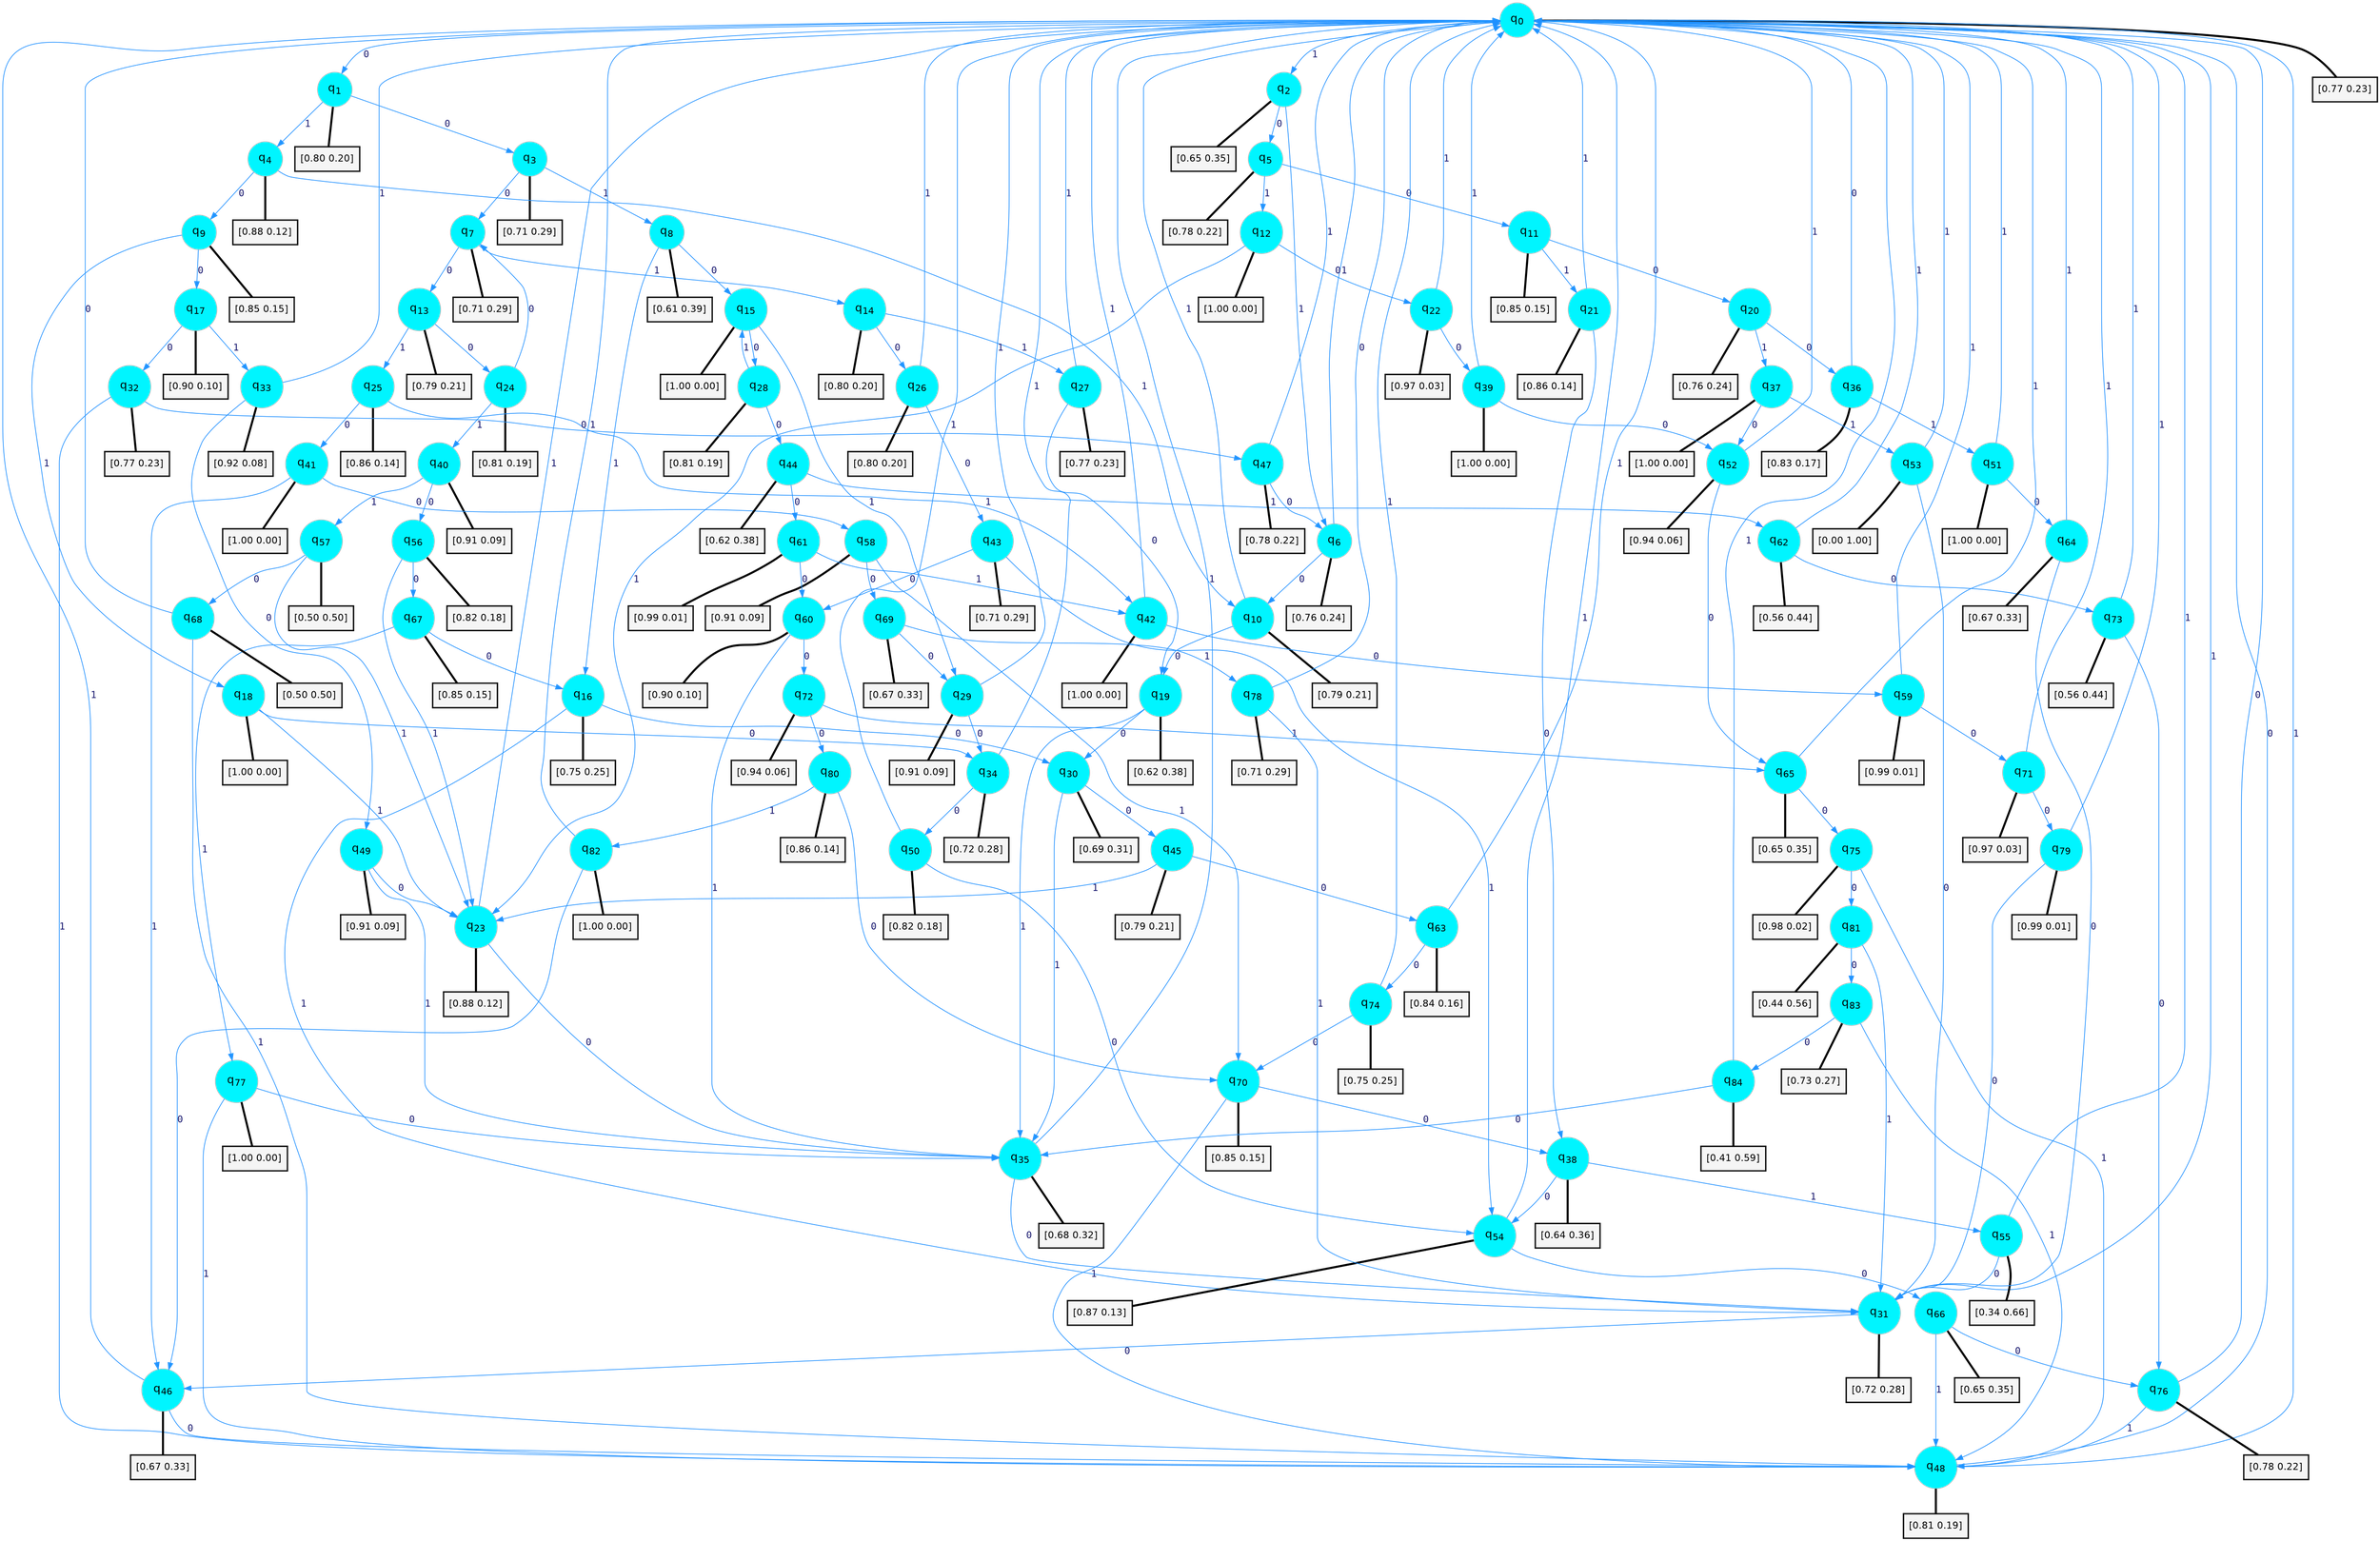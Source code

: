digraph G {
graph [
bgcolor=transparent, dpi=300, rankdir=TD, size="40,25"];
node [
color=gray, fillcolor=turquoise1, fontcolor=black, fontname=Helvetica, fontsize=16, fontweight=bold, shape=circle, style=filled];
edge [
arrowsize=1, color=dodgerblue1, fontcolor=midnightblue, fontname=courier, fontweight=bold, penwidth=1, style=solid, weight=20];
0[label=<q<SUB>0</SUB>>];
1[label=<q<SUB>1</SUB>>];
2[label=<q<SUB>2</SUB>>];
3[label=<q<SUB>3</SUB>>];
4[label=<q<SUB>4</SUB>>];
5[label=<q<SUB>5</SUB>>];
6[label=<q<SUB>6</SUB>>];
7[label=<q<SUB>7</SUB>>];
8[label=<q<SUB>8</SUB>>];
9[label=<q<SUB>9</SUB>>];
10[label=<q<SUB>10</SUB>>];
11[label=<q<SUB>11</SUB>>];
12[label=<q<SUB>12</SUB>>];
13[label=<q<SUB>13</SUB>>];
14[label=<q<SUB>14</SUB>>];
15[label=<q<SUB>15</SUB>>];
16[label=<q<SUB>16</SUB>>];
17[label=<q<SUB>17</SUB>>];
18[label=<q<SUB>18</SUB>>];
19[label=<q<SUB>19</SUB>>];
20[label=<q<SUB>20</SUB>>];
21[label=<q<SUB>21</SUB>>];
22[label=<q<SUB>22</SUB>>];
23[label=<q<SUB>23</SUB>>];
24[label=<q<SUB>24</SUB>>];
25[label=<q<SUB>25</SUB>>];
26[label=<q<SUB>26</SUB>>];
27[label=<q<SUB>27</SUB>>];
28[label=<q<SUB>28</SUB>>];
29[label=<q<SUB>29</SUB>>];
30[label=<q<SUB>30</SUB>>];
31[label=<q<SUB>31</SUB>>];
32[label=<q<SUB>32</SUB>>];
33[label=<q<SUB>33</SUB>>];
34[label=<q<SUB>34</SUB>>];
35[label=<q<SUB>35</SUB>>];
36[label=<q<SUB>36</SUB>>];
37[label=<q<SUB>37</SUB>>];
38[label=<q<SUB>38</SUB>>];
39[label=<q<SUB>39</SUB>>];
40[label=<q<SUB>40</SUB>>];
41[label=<q<SUB>41</SUB>>];
42[label=<q<SUB>42</SUB>>];
43[label=<q<SUB>43</SUB>>];
44[label=<q<SUB>44</SUB>>];
45[label=<q<SUB>45</SUB>>];
46[label=<q<SUB>46</SUB>>];
47[label=<q<SUB>47</SUB>>];
48[label=<q<SUB>48</SUB>>];
49[label=<q<SUB>49</SUB>>];
50[label=<q<SUB>50</SUB>>];
51[label=<q<SUB>51</SUB>>];
52[label=<q<SUB>52</SUB>>];
53[label=<q<SUB>53</SUB>>];
54[label=<q<SUB>54</SUB>>];
55[label=<q<SUB>55</SUB>>];
56[label=<q<SUB>56</SUB>>];
57[label=<q<SUB>57</SUB>>];
58[label=<q<SUB>58</SUB>>];
59[label=<q<SUB>59</SUB>>];
60[label=<q<SUB>60</SUB>>];
61[label=<q<SUB>61</SUB>>];
62[label=<q<SUB>62</SUB>>];
63[label=<q<SUB>63</SUB>>];
64[label=<q<SUB>64</SUB>>];
65[label=<q<SUB>65</SUB>>];
66[label=<q<SUB>66</SUB>>];
67[label=<q<SUB>67</SUB>>];
68[label=<q<SUB>68</SUB>>];
69[label=<q<SUB>69</SUB>>];
70[label=<q<SUB>70</SUB>>];
71[label=<q<SUB>71</SUB>>];
72[label=<q<SUB>72</SUB>>];
73[label=<q<SUB>73</SUB>>];
74[label=<q<SUB>74</SUB>>];
75[label=<q<SUB>75</SUB>>];
76[label=<q<SUB>76</SUB>>];
77[label=<q<SUB>77</SUB>>];
78[label=<q<SUB>78</SUB>>];
79[label=<q<SUB>79</SUB>>];
80[label=<q<SUB>80</SUB>>];
81[label=<q<SUB>81</SUB>>];
82[label=<q<SUB>82</SUB>>];
83[label=<q<SUB>83</SUB>>];
84[label=<q<SUB>84</SUB>>];
85[label="[0.77 0.23]", shape=box,fontcolor=black, fontname=Helvetica, fontsize=14, penwidth=2, fillcolor=whitesmoke,color=black];
86[label="[0.80 0.20]", shape=box,fontcolor=black, fontname=Helvetica, fontsize=14, penwidth=2, fillcolor=whitesmoke,color=black];
87[label="[0.65 0.35]", shape=box,fontcolor=black, fontname=Helvetica, fontsize=14, penwidth=2, fillcolor=whitesmoke,color=black];
88[label="[0.71 0.29]", shape=box,fontcolor=black, fontname=Helvetica, fontsize=14, penwidth=2, fillcolor=whitesmoke,color=black];
89[label="[0.88 0.12]", shape=box,fontcolor=black, fontname=Helvetica, fontsize=14, penwidth=2, fillcolor=whitesmoke,color=black];
90[label="[0.78 0.22]", shape=box,fontcolor=black, fontname=Helvetica, fontsize=14, penwidth=2, fillcolor=whitesmoke,color=black];
91[label="[0.76 0.24]", shape=box,fontcolor=black, fontname=Helvetica, fontsize=14, penwidth=2, fillcolor=whitesmoke,color=black];
92[label="[0.71 0.29]", shape=box,fontcolor=black, fontname=Helvetica, fontsize=14, penwidth=2, fillcolor=whitesmoke,color=black];
93[label="[0.61 0.39]", shape=box,fontcolor=black, fontname=Helvetica, fontsize=14, penwidth=2, fillcolor=whitesmoke,color=black];
94[label="[0.85 0.15]", shape=box,fontcolor=black, fontname=Helvetica, fontsize=14, penwidth=2, fillcolor=whitesmoke,color=black];
95[label="[0.79 0.21]", shape=box,fontcolor=black, fontname=Helvetica, fontsize=14, penwidth=2, fillcolor=whitesmoke,color=black];
96[label="[0.85 0.15]", shape=box,fontcolor=black, fontname=Helvetica, fontsize=14, penwidth=2, fillcolor=whitesmoke,color=black];
97[label="[1.00 0.00]", shape=box,fontcolor=black, fontname=Helvetica, fontsize=14, penwidth=2, fillcolor=whitesmoke,color=black];
98[label="[0.79 0.21]", shape=box,fontcolor=black, fontname=Helvetica, fontsize=14, penwidth=2, fillcolor=whitesmoke,color=black];
99[label="[0.80 0.20]", shape=box,fontcolor=black, fontname=Helvetica, fontsize=14, penwidth=2, fillcolor=whitesmoke,color=black];
100[label="[1.00 0.00]", shape=box,fontcolor=black, fontname=Helvetica, fontsize=14, penwidth=2, fillcolor=whitesmoke,color=black];
101[label="[0.75 0.25]", shape=box,fontcolor=black, fontname=Helvetica, fontsize=14, penwidth=2, fillcolor=whitesmoke,color=black];
102[label="[0.90 0.10]", shape=box,fontcolor=black, fontname=Helvetica, fontsize=14, penwidth=2, fillcolor=whitesmoke,color=black];
103[label="[1.00 0.00]", shape=box,fontcolor=black, fontname=Helvetica, fontsize=14, penwidth=2, fillcolor=whitesmoke,color=black];
104[label="[0.62 0.38]", shape=box,fontcolor=black, fontname=Helvetica, fontsize=14, penwidth=2, fillcolor=whitesmoke,color=black];
105[label="[0.76 0.24]", shape=box,fontcolor=black, fontname=Helvetica, fontsize=14, penwidth=2, fillcolor=whitesmoke,color=black];
106[label="[0.86 0.14]", shape=box,fontcolor=black, fontname=Helvetica, fontsize=14, penwidth=2, fillcolor=whitesmoke,color=black];
107[label="[0.97 0.03]", shape=box,fontcolor=black, fontname=Helvetica, fontsize=14, penwidth=2, fillcolor=whitesmoke,color=black];
108[label="[0.88 0.12]", shape=box,fontcolor=black, fontname=Helvetica, fontsize=14, penwidth=2, fillcolor=whitesmoke,color=black];
109[label="[0.81 0.19]", shape=box,fontcolor=black, fontname=Helvetica, fontsize=14, penwidth=2, fillcolor=whitesmoke,color=black];
110[label="[0.86 0.14]", shape=box,fontcolor=black, fontname=Helvetica, fontsize=14, penwidth=2, fillcolor=whitesmoke,color=black];
111[label="[0.80 0.20]", shape=box,fontcolor=black, fontname=Helvetica, fontsize=14, penwidth=2, fillcolor=whitesmoke,color=black];
112[label="[0.77 0.23]", shape=box,fontcolor=black, fontname=Helvetica, fontsize=14, penwidth=2, fillcolor=whitesmoke,color=black];
113[label="[0.81 0.19]", shape=box,fontcolor=black, fontname=Helvetica, fontsize=14, penwidth=2, fillcolor=whitesmoke,color=black];
114[label="[0.91 0.09]", shape=box,fontcolor=black, fontname=Helvetica, fontsize=14, penwidth=2, fillcolor=whitesmoke,color=black];
115[label="[0.69 0.31]", shape=box,fontcolor=black, fontname=Helvetica, fontsize=14, penwidth=2, fillcolor=whitesmoke,color=black];
116[label="[0.72 0.28]", shape=box,fontcolor=black, fontname=Helvetica, fontsize=14, penwidth=2, fillcolor=whitesmoke,color=black];
117[label="[0.77 0.23]", shape=box,fontcolor=black, fontname=Helvetica, fontsize=14, penwidth=2, fillcolor=whitesmoke,color=black];
118[label="[0.92 0.08]", shape=box,fontcolor=black, fontname=Helvetica, fontsize=14, penwidth=2, fillcolor=whitesmoke,color=black];
119[label="[0.72 0.28]", shape=box,fontcolor=black, fontname=Helvetica, fontsize=14, penwidth=2, fillcolor=whitesmoke,color=black];
120[label="[0.68 0.32]", shape=box,fontcolor=black, fontname=Helvetica, fontsize=14, penwidth=2, fillcolor=whitesmoke,color=black];
121[label="[0.83 0.17]", shape=box,fontcolor=black, fontname=Helvetica, fontsize=14, penwidth=2, fillcolor=whitesmoke,color=black];
122[label="[1.00 0.00]", shape=box,fontcolor=black, fontname=Helvetica, fontsize=14, penwidth=2, fillcolor=whitesmoke,color=black];
123[label="[0.64 0.36]", shape=box,fontcolor=black, fontname=Helvetica, fontsize=14, penwidth=2, fillcolor=whitesmoke,color=black];
124[label="[1.00 0.00]", shape=box,fontcolor=black, fontname=Helvetica, fontsize=14, penwidth=2, fillcolor=whitesmoke,color=black];
125[label="[0.91 0.09]", shape=box,fontcolor=black, fontname=Helvetica, fontsize=14, penwidth=2, fillcolor=whitesmoke,color=black];
126[label="[1.00 0.00]", shape=box,fontcolor=black, fontname=Helvetica, fontsize=14, penwidth=2, fillcolor=whitesmoke,color=black];
127[label="[1.00 0.00]", shape=box,fontcolor=black, fontname=Helvetica, fontsize=14, penwidth=2, fillcolor=whitesmoke,color=black];
128[label="[0.71 0.29]", shape=box,fontcolor=black, fontname=Helvetica, fontsize=14, penwidth=2, fillcolor=whitesmoke,color=black];
129[label="[0.62 0.38]", shape=box,fontcolor=black, fontname=Helvetica, fontsize=14, penwidth=2, fillcolor=whitesmoke,color=black];
130[label="[0.79 0.21]", shape=box,fontcolor=black, fontname=Helvetica, fontsize=14, penwidth=2, fillcolor=whitesmoke,color=black];
131[label="[0.67 0.33]", shape=box,fontcolor=black, fontname=Helvetica, fontsize=14, penwidth=2, fillcolor=whitesmoke,color=black];
132[label="[0.78 0.22]", shape=box,fontcolor=black, fontname=Helvetica, fontsize=14, penwidth=2, fillcolor=whitesmoke,color=black];
133[label="[0.81 0.19]", shape=box,fontcolor=black, fontname=Helvetica, fontsize=14, penwidth=2, fillcolor=whitesmoke,color=black];
134[label="[0.91 0.09]", shape=box,fontcolor=black, fontname=Helvetica, fontsize=14, penwidth=2, fillcolor=whitesmoke,color=black];
135[label="[0.82 0.18]", shape=box,fontcolor=black, fontname=Helvetica, fontsize=14, penwidth=2, fillcolor=whitesmoke,color=black];
136[label="[1.00 0.00]", shape=box,fontcolor=black, fontname=Helvetica, fontsize=14, penwidth=2, fillcolor=whitesmoke,color=black];
137[label="[0.94 0.06]", shape=box,fontcolor=black, fontname=Helvetica, fontsize=14, penwidth=2, fillcolor=whitesmoke,color=black];
138[label="[0.00 1.00]", shape=box,fontcolor=black, fontname=Helvetica, fontsize=14, penwidth=2, fillcolor=whitesmoke,color=black];
139[label="[0.87 0.13]", shape=box,fontcolor=black, fontname=Helvetica, fontsize=14, penwidth=2, fillcolor=whitesmoke,color=black];
140[label="[0.34 0.66]", shape=box,fontcolor=black, fontname=Helvetica, fontsize=14, penwidth=2, fillcolor=whitesmoke,color=black];
141[label="[0.82 0.18]", shape=box,fontcolor=black, fontname=Helvetica, fontsize=14, penwidth=2, fillcolor=whitesmoke,color=black];
142[label="[0.50 0.50]", shape=box,fontcolor=black, fontname=Helvetica, fontsize=14, penwidth=2, fillcolor=whitesmoke,color=black];
143[label="[0.91 0.09]", shape=box,fontcolor=black, fontname=Helvetica, fontsize=14, penwidth=2, fillcolor=whitesmoke,color=black];
144[label="[0.99 0.01]", shape=box,fontcolor=black, fontname=Helvetica, fontsize=14, penwidth=2, fillcolor=whitesmoke,color=black];
145[label="[0.90 0.10]", shape=box,fontcolor=black, fontname=Helvetica, fontsize=14, penwidth=2, fillcolor=whitesmoke,color=black];
146[label="[0.99 0.01]", shape=box,fontcolor=black, fontname=Helvetica, fontsize=14, penwidth=2, fillcolor=whitesmoke,color=black];
147[label="[0.56 0.44]", shape=box,fontcolor=black, fontname=Helvetica, fontsize=14, penwidth=2, fillcolor=whitesmoke,color=black];
148[label="[0.84 0.16]", shape=box,fontcolor=black, fontname=Helvetica, fontsize=14, penwidth=2, fillcolor=whitesmoke,color=black];
149[label="[0.67 0.33]", shape=box,fontcolor=black, fontname=Helvetica, fontsize=14, penwidth=2, fillcolor=whitesmoke,color=black];
150[label="[0.65 0.35]", shape=box,fontcolor=black, fontname=Helvetica, fontsize=14, penwidth=2, fillcolor=whitesmoke,color=black];
151[label="[0.65 0.35]", shape=box,fontcolor=black, fontname=Helvetica, fontsize=14, penwidth=2, fillcolor=whitesmoke,color=black];
152[label="[0.85 0.15]", shape=box,fontcolor=black, fontname=Helvetica, fontsize=14, penwidth=2, fillcolor=whitesmoke,color=black];
153[label="[0.50 0.50]", shape=box,fontcolor=black, fontname=Helvetica, fontsize=14, penwidth=2, fillcolor=whitesmoke,color=black];
154[label="[0.67 0.33]", shape=box,fontcolor=black, fontname=Helvetica, fontsize=14, penwidth=2, fillcolor=whitesmoke,color=black];
155[label="[0.85 0.15]", shape=box,fontcolor=black, fontname=Helvetica, fontsize=14, penwidth=2, fillcolor=whitesmoke,color=black];
156[label="[0.97 0.03]", shape=box,fontcolor=black, fontname=Helvetica, fontsize=14, penwidth=2, fillcolor=whitesmoke,color=black];
157[label="[0.94 0.06]", shape=box,fontcolor=black, fontname=Helvetica, fontsize=14, penwidth=2, fillcolor=whitesmoke,color=black];
158[label="[0.56 0.44]", shape=box,fontcolor=black, fontname=Helvetica, fontsize=14, penwidth=2, fillcolor=whitesmoke,color=black];
159[label="[0.75 0.25]", shape=box,fontcolor=black, fontname=Helvetica, fontsize=14, penwidth=2, fillcolor=whitesmoke,color=black];
160[label="[0.98 0.02]", shape=box,fontcolor=black, fontname=Helvetica, fontsize=14, penwidth=2, fillcolor=whitesmoke,color=black];
161[label="[0.78 0.22]", shape=box,fontcolor=black, fontname=Helvetica, fontsize=14, penwidth=2, fillcolor=whitesmoke,color=black];
162[label="[1.00 0.00]", shape=box,fontcolor=black, fontname=Helvetica, fontsize=14, penwidth=2, fillcolor=whitesmoke,color=black];
163[label="[0.71 0.29]", shape=box,fontcolor=black, fontname=Helvetica, fontsize=14, penwidth=2, fillcolor=whitesmoke,color=black];
164[label="[0.99 0.01]", shape=box,fontcolor=black, fontname=Helvetica, fontsize=14, penwidth=2, fillcolor=whitesmoke,color=black];
165[label="[0.86 0.14]", shape=box,fontcolor=black, fontname=Helvetica, fontsize=14, penwidth=2, fillcolor=whitesmoke,color=black];
166[label="[0.44 0.56]", shape=box,fontcolor=black, fontname=Helvetica, fontsize=14, penwidth=2, fillcolor=whitesmoke,color=black];
167[label="[1.00 0.00]", shape=box,fontcolor=black, fontname=Helvetica, fontsize=14, penwidth=2, fillcolor=whitesmoke,color=black];
168[label="[0.73 0.27]", shape=box,fontcolor=black, fontname=Helvetica, fontsize=14, penwidth=2, fillcolor=whitesmoke,color=black];
169[label="[0.41 0.59]", shape=box,fontcolor=black, fontname=Helvetica, fontsize=14, penwidth=2, fillcolor=whitesmoke,color=black];
0->1 [label=0];
0->2 [label=1];
0->85 [arrowhead=none, penwidth=3,color=black];
1->3 [label=0];
1->4 [label=1];
1->86 [arrowhead=none, penwidth=3,color=black];
2->5 [label=0];
2->6 [label=1];
2->87 [arrowhead=none, penwidth=3,color=black];
3->7 [label=0];
3->8 [label=1];
3->88 [arrowhead=none, penwidth=3,color=black];
4->9 [label=0];
4->10 [label=1];
4->89 [arrowhead=none, penwidth=3,color=black];
5->11 [label=0];
5->12 [label=1];
5->90 [arrowhead=none, penwidth=3,color=black];
6->10 [label=0];
6->0 [label=1];
6->91 [arrowhead=none, penwidth=3,color=black];
7->13 [label=0];
7->14 [label=1];
7->92 [arrowhead=none, penwidth=3,color=black];
8->15 [label=0];
8->16 [label=1];
8->93 [arrowhead=none, penwidth=3,color=black];
9->17 [label=0];
9->18 [label=1];
9->94 [arrowhead=none, penwidth=3,color=black];
10->19 [label=0];
10->0 [label=1];
10->95 [arrowhead=none, penwidth=3,color=black];
11->20 [label=0];
11->21 [label=1];
11->96 [arrowhead=none, penwidth=3,color=black];
12->22 [label=0];
12->23 [label=1];
12->97 [arrowhead=none, penwidth=3,color=black];
13->24 [label=0];
13->25 [label=1];
13->98 [arrowhead=none, penwidth=3,color=black];
14->26 [label=0];
14->27 [label=1];
14->99 [arrowhead=none, penwidth=3,color=black];
15->28 [label=0];
15->29 [label=1];
15->100 [arrowhead=none, penwidth=3,color=black];
16->30 [label=0];
16->31 [label=1];
16->101 [arrowhead=none, penwidth=3,color=black];
17->32 [label=0];
17->33 [label=1];
17->102 [arrowhead=none, penwidth=3,color=black];
18->34 [label=0];
18->23 [label=1];
18->103 [arrowhead=none, penwidth=3,color=black];
19->30 [label=0];
19->35 [label=1];
19->104 [arrowhead=none, penwidth=3,color=black];
20->36 [label=0];
20->37 [label=1];
20->105 [arrowhead=none, penwidth=3,color=black];
21->38 [label=0];
21->0 [label=1];
21->106 [arrowhead=none, penwidth=3,color=black];
22->39 [label=0];
22->0 [label=1];
22->107 [arrowhead=none, penwidth=3,color=black];
23->35 [label=0];
23->0 [label=1];
23->108 [arrowhead=none, penwidth=3,color=black];
24->7 [label=0];
24->40 [label=1];
24->109 [arrowhead=none, penwidth=3,color=black];
25->41 [label=0];
25->42 [label=1];
25->110 [arrowhead=none, penwidth=3,color=black];
26->43 [label=0];
26->0 [label=1];
26->111 [arrowhead=none, penwidth=3,color=black];
27->19 [label=0];
27->0 [label=1];
27->112 [arrowhead=none, penwidth=3,color=black];
28->44 [label=0];
28->15 [label=1];
28->113 [arrowhead=none, penwidth=3,color=black];
29->34 [label=0];
29->0 [label=1];
29->114 [arrowhead=none, penwidth=3,color=black];
30->45 [label=0];
30->35 [label=1];
30->115 [arrowhead=none, penwidth=3,color=black];
31->46 [label=0];
31->0 [label=1];
31->116 [arrowhead=none, penwidth=3,color=black];
32->47 [label=0];
32->48 [label=1];
32->117 [arrowhead=none, penwidth=3,color=black];
33->49 [label=0];
33->0 [label=1];
33->118 [arrowhead=none, penwidth=3,color=black];
34->50 [label=0];
34->0 [label=1];
34->119 [arrowhead=none, penwidth=3,color=black];
35->31 [label=0];
35->0 [label=1];
35->120 [arrowhead=none, penwidth=3,color=black];
36->0 [label=0];
36->51 [label=1];
36->121 [arrowhead=none, penwidth=3,color=black];
37->52 [label=0];
37->53 [label=1];
37->122 [arrowhead=none, penwidth=3,color=black];
38->54 [label=0];
38->55 [label=1];
38->123 [arrowhead=none, penwidth=3,color=black];
39->52 [label=0];
39->0 [label=1];
39->124 [arrowhead=none, penwidth=3,color=black];
40->56 [label=0];
40->57 [label=1];
40->125 [arrowhead=none, penwidth=3,color=black];
41->58 [label=0];
41->46 [label=1];
41->126 [arrowhead=none, penwidth=3,color=black];
42->59 [label=0];
42->0 [label=1];
42->127 [arrowhead=none, penwidth=3,color=black];
43->60 [label=0];
43->54 [label=1];
43->128 [arrowhead=none, penwidth=3,color=black];
44->61 [label=0];
44->62 [label=1];
44->129 [arrowhead=none, penwidth=3,color=black];
45->63 [label=0];
45->23 [label=1];
45->130 [arrowhead=none, penwidth=3,color=black];
46->48 [label=0];
46->0 [label=1];
46->131 [arrowhead=none, penwidth=3,color=black];
47->6 [label=0];
47->0 [label=1];
47->132 [arrowhead=none, penwidth=3,color=black];
48->0 [label=0];
48->0 [label=1];
48->133 [arrowhead=none, penwidth=3,color=black];
49->23 [label=0];
49->35 [label=1];
49->134 [arrowhead=none, penwidth=3,color=black];
50->54 [label=0];
50->0 [label=1];
50->135 [arrowhead=none, penwidth=3,color=black];
51->64 [label=0];
51->0 [label=1];
51->136 [arrowhead=none, penwidth=3,color=black];
52->65 [label=0];
52->0 [label=1];
52->137 [arrowhead=none, penwidth=3,color=black];
53->31 [label=0];
53->0 [label=1];
53->138 [arrowhead=none, penwidth=3,color=black];
54->66 [label=0];
54->0 [label=1];
54->139 [arrowhead=none, penwidth=3,color=black];
55->31 [label=0];
55->0 [label=1];
55->140 [arrowhead=none, penwidth=3,color=black];
56->67 [label=0];
56->23 [label=1];
56->141 [arrowhead=none, penwidth=3,color=black];
57->68 [label=0];
57->23 [label=1];
57->142 [arrowhead=none, penwidth=3,color=black];
58->69 [label=0];
58->70 [label=1];
58->143 [arrowhead=none, penwidth=3,color=black];
59->71 [label=0];
59->0 [label=1];
59->144 [arrowhead=none, penwidth=3,color=black];
60->72 [label=0];
60->35 [label=1];
60->145 [arrowhead=none, penwidth=3,color=black];
61->60 [label=0];
61->42 [label=1];
61->146 [arrowhead=none, penwidth=3,color=black];
62->73 [label=0];
62->0 [label=1];
62->147 [arrowhead=none, penwidth=3,color=black];
63->74 [label=0];
63->0 [label=1];
63->148 [arrowhead=none, penwidth=3,color=black];
64->31 [label=0];
64->0 [label=1];
64->149 [arrowhead=none, penwidth=3,color=black];
65->75 [label=0];
65->0 [label=1];
65->150 [arrowhead=none, penwidth=3,color=black];
66->76 [label=0];
66->48 [label=1];
66->151 [arrowhead=none, penwidth=3,color=black];
67->16 [label=0];
67->77 [label=1];
67->152 [arrowhead=none, penwidth=3,color=black];
68->0 [label=0];
68->48 [label=1];
68->153 [arrowhead=none, penwidth=3,color=black];
69->29 [label=0];
69->78 [label=1];
69->154 [arrowhead=none, penwidth=3,color=black];
70->38 [label=0];
70->48 [label=1];
70->155 [arrowhead=none, penwidth=3,color=black];
71->79 [label=0];
71->0 [label=1];
71->156 [arrowhead=none, penwidth=3,color=black];
72->80 [label=0];
72->65 [label=1];
72->157 [arrowhead=none, penwidth=3,color=black];
73->76 [label=0];
73->0 [label=1];
73->158 [arrowhead=none, penwidth=3,color=black];
74->70 [label=0];
74->0 [label=1];
74->159 [arrowhead=none, penwidth=3,color=black];
75->81 [label=0];
75->48 [label=1];
75->160 [arrowhead=none, penwidth=3,color=black];
76->0 [label=0];
76->48 [label=1];
76->161 [arrowhead=none, penwidth=3,color=black];
77->35 [label=0];
77->48 [label=1];
77->162 [arrowhead=none, penwidth=3,color=black];
78->0 [label=0];
78->31 [label=1];
78->163 [arrowhead=none, penwidth=3,color=black];
79->31 [label=0];
79->0 [label=1];
79->164 [arrowhead=none, penwidth=3,color=black];
80->70 [label=0];
80->82 [label=1];
80->165 [arrowhead=none, penwidth=3,color=black];
81->83 [label=0];
81->31 [label=1];
81->166 [arrowhead=none, penwidth=3,color=black];
82->46 [label=0];
82->0 [label=1];
82->167 [arrowhead=none, penwidth=3,color=black];
83->84 [label=0];
83->48 [label=1];
83->168 [arrowhead=none, penwidth=3,color=black];
84->35 [label=0];
84->0 [label=1];
84->169 [arrowhead=none, penwidth=3,color=black];
}
